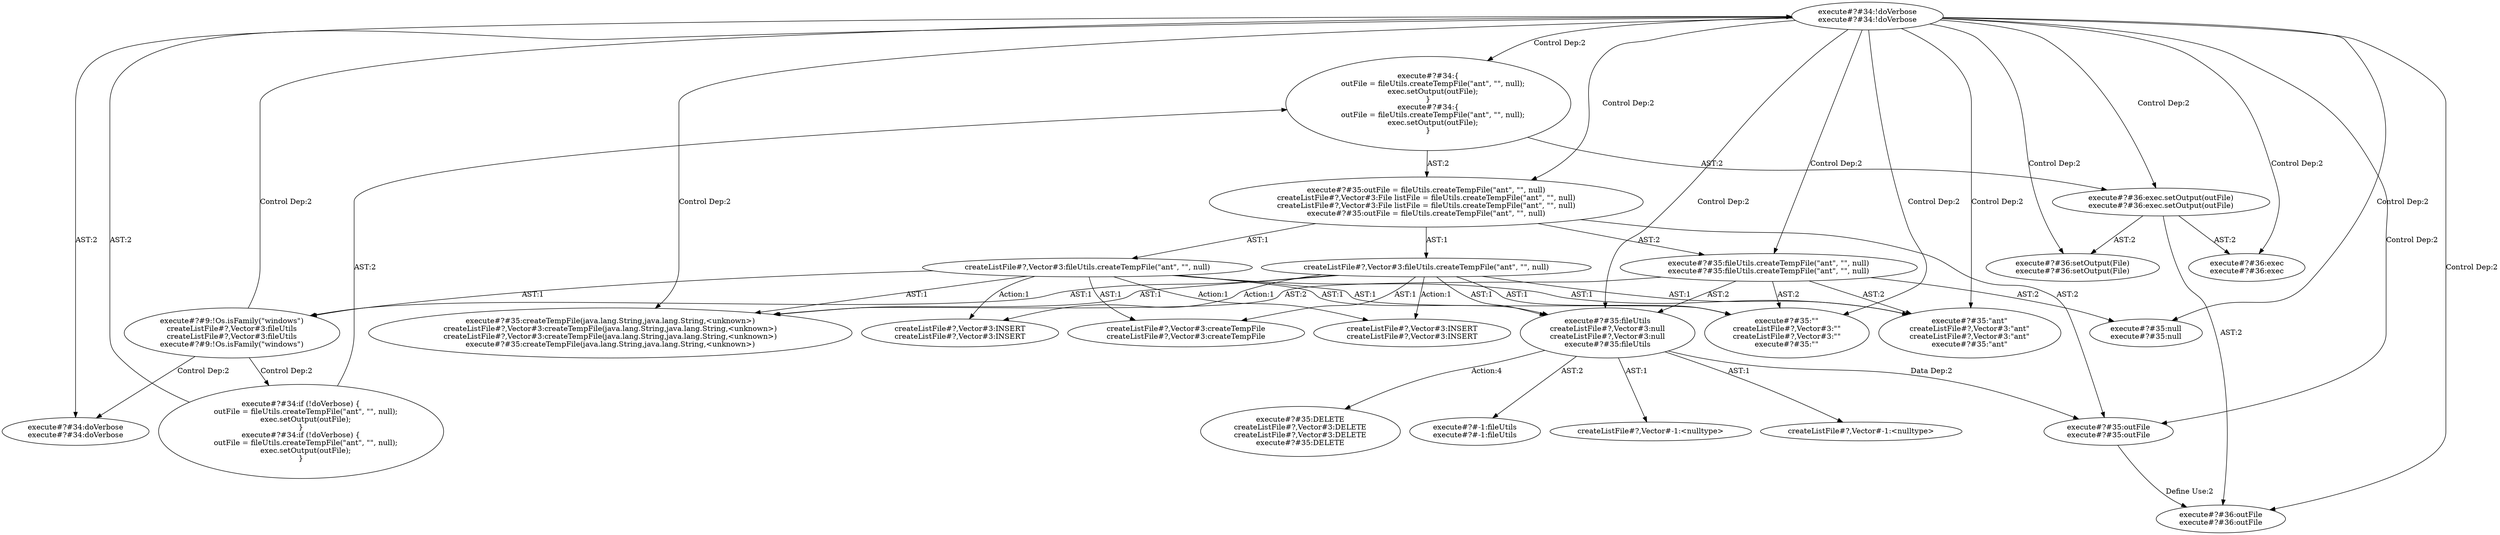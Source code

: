 digraph "Pattern" {
0 [label="execute#?#35:DELETE
createListFile#?,Vector#3:DELETE
createListFile#?,Vector#3:DELETE
execute#?#35:DELETE" shape=ellipse]
1 [label="execute#?#35:fileUtils
createListFile#?,Vector#3:null
createListFile#?,Vector#3:null
execute#?#35:fileUtils" shape=ellipse]
2 [label="execute#?#34:!doVerbose
execute#?#34:!doVerbose" shape=ellipse]
3 [label="execute#?#9:!Os.isFamily(\"windows\")
createListFile#?,Vector#3:fileUtils
createListFile#?,Vector#3:fileUtils
execute#?#9:!Os.isFamily(\"windows\")" shape=ellipse]
4 [label="execute#?#34:if (!doVerbose) \{
    outFile = fileUtils.createTempFile(\"ant\", \"\", null);
    exec.setOutput(outFile);
\}
execute#?#34:if (!doVerbose) \{
    outFile = fileUtils.createTempFile(\"ant\", \"\", null);
    exec.setOutput(outFile);
\}" shape=ellipse]
5 [label="execute#?#34:doVerbose
execute#?#34:doVerbose" shape=ellipse]
6 [label="execute#?#34:\{
    outFile = fileUtils.createTempFile(\"ant\", \"\", null);
    exec.setOutput(outFile);
\}
execute#?#34:\{
    outFile = fileUtils.createTempFile(\"ant\", \"\", null);
    exec.setOutput(outFile);
\}" shape=ellipse]
7 [label="execute#?#35:outFile = fileUtils.createTempFile(\"ant\", \"\", null)
createListFile#?,Vector#3:File listFile = fileUtils.createTempFile(\"ant\", \"\", null)
createListFile#?,Vector#3:File listFile = fileUtils.createTempFile(\"ant\", \"\", null)
execute#?#35:outFile = fileUtils.createTempFile(\"ant\", \"\", null)" shape=ellipse]
8 [label="execute#?#35:outFile
execute#?#35:outFile" shape=ellipse]
9 [label="execute#?#35:fileUtils.createTempFile(\"ant\", \"\", null)
execute#?#35:fileUtils.createTempFile(\"ant\", \"\", null)" shape=ellipse]
10 [label="execute#?#35:createTempFile(java.lang.String,java.lang.String,<unknown>)
createListFile#?,Vector#3:createTempFile(java.lang.String,java.lang.String,<unknown>)
createListFile#?,Vector#3:createTempFile(java.lang.String,java.lang.String,<unknown>)
execute#?#35:createTempFile(java.lang.String,java.lang.String,<unknown>)" shape=ellipse]
11 [label="execute#?#35:\"ant\"
createListFile#?,Vector#3:\"ant\"
createListFile#?,Vector#3:\"ant\"
execute#?#35:\"ant\"" shape=ellipse]
12 [label="execute#?#35:\"\"
createListFile#?,Vector#3:\"\"
createListFile#?,Vector#3:\"\"
execute#?#35:\"\"" shape=ellipse]
13 [label="execute#?#35:null
execute#?#35:null" shape=ellipse]
14 [label="execute#?#36:exec.setOutput(outFile)
execute#?#36:exec.setOutput(outFile)" shape=ellipse]
15 [label="execute#?#36:setOutput(File)
execute#?#36:setOutput(File)" shape=ellipse]
16 [label="execute#?#36:exec
execute#?#36:exec" shape=ellipse]
17 [label="execute#?#36:outFile
execute#?#36:outFile" shape=ellipse]
18 [label="execute#?#-1:fileUtils
execute#?#-1:fileUtils" shape=ellipse]
19 [label="createListFile#?,Vector#3:fileUtils.createTempFile(\"ant\", \"\", null)" shape=ellipse]
20 [label="createListFile#?,Vector#3:INSERT
createListFile#?,Vector#3:INSERT" shape=ellipse]
21 [label="createListFile#?,Vector#3:INSERT
createListFile#?,Vector#3:INSERT" shape=ellipse]
22 [label="createListFile#?,Vector#-1:<nulltype>" shape=ellipse]
23 [label="createListFile#?,Vector#3:createTempFile
createListFile#?,Vector#3:createTempFile" shape=ellipse]
24 [label="createListFile#?,Vector#3:fileUtils.createTempFile(\"ant\", \"\", null)" shape=ellipse]
25 [label="createListFile#?,Vector#-1:<nulltype>" shape=ellipse]
1 -> 0 [label="Action:4"];
1 -> 18 [label="AST:2"];
1 -> 8 [label="Data Dep:2"];
1 -> 22 [label="AST:1"];
1 -> 25 [label="AST:1"];
2 -> 1 [label="Control Dep:2"];
2 -> 5 [label="AST:2"];
2 -> 6 [label="Control Dep:2"];
2 -> 7 [label="Control Dep:2"];
2 -> 8 [label="Control Dep:2"];
2 -> 9 [label="Control Dep:2"];
2 -> 10 [label="Control Dep:2"];
2 -> 11 [label="Control Dep:2"];
2 -> 12 [label="Control Dep:2"];
2 -> 13 [label="Control Dep:2"];
2 -> 14 [label="Control Dep:2"];
2 -> 15 [label="Control Dep:2"];
2 -> 16 [label="Control Dep:2"];
2 -> 17 [label="Control Dep:2"];
3 -> 2 [label="Control Dep:2"];
3 -> 4 [label="Control Dep:2"];
3 -> 5 [label="Control Dep:2"];
4 -> 2 [label="AST:2"];
4 -> 6 [label="AST:2"];
6 -> 7 [label="AST:2"];
6 -> 14 [label="AST:2"];
7 -> 8 [label="AST:2"];
7 -> 9 [label="AST:2"];
7 -> 19 [label="AST:1"];
7 -> 24 [label="AST:1"];
8 -> 17 [label="Define Use:2"];
9 -> 1 [label="AST:2"];
9 -> 10 [label="AST:2"];
9 -> 11 [label="AST:2"];
9 -> 12 [label="AST:2"];
9 -> 13 [label="AST:2"];
14 -> 16 [label="AST:2"];
14 -> 15 [label="AST:2"];
14 -> 17 [label="AST:2"];
19 -> 23 [label="AST:1"];
19 -> 3 [label="AST:1"];
19 -> 10 [label="AST:1"];
19 -> 11 [label="AST:1"];
19 -> 12 [label="AST:1"];
19 -> 1 [label="AST:1"];
19 -> 20 [label="Action:1"];
19 -> 21 [label="Action:1"];
24 -> 23 [label="AST:1"];
24 -> 3 [label="AST:1"];
24 -> 10 [label="AST:1"];
24 -> 11 [label="AST:1"];
24 -> 12 [label="AST:1"];
24 -> 1 [label="AST:1"];
24 -> 20 [label="Action:1"];
24 -> 21 [label="Action:1"];
}